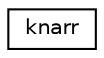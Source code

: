 digraph "Graphical Class Hierarchy"
{
  edge [fontname="Helvetica",fontsize="10",labelfontname="Helvetica",labelfontsize="10"];
  node [fontname="Helvetica",fontsize="10",shape=record];
  rankdir="LR";
  Node0 [label="knarr",height=0.2,width=0.4,color="black", fillcolor="white", style="filled",URL="$d7/de5/classknarr.html"];
}
